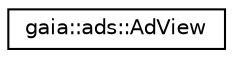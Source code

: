 digraph G
{
  edge [fontname="Helvetica",fontsize="10",labelfontname="Helvetica",labelfontsize="10"];
  node [fontname="Helvetica",fontsize="10",shape=record];
  rankdir=LR;
  Node1 [label="gaia::ads::AdView",height=0.2,width=0.4,color="black", fillcolor="white", style="filled",URL="$dc/d21/classgaia_1_1ads_1_1_ad_view.html",tooltip="This class provides methods to embed ads in an application."];
}
